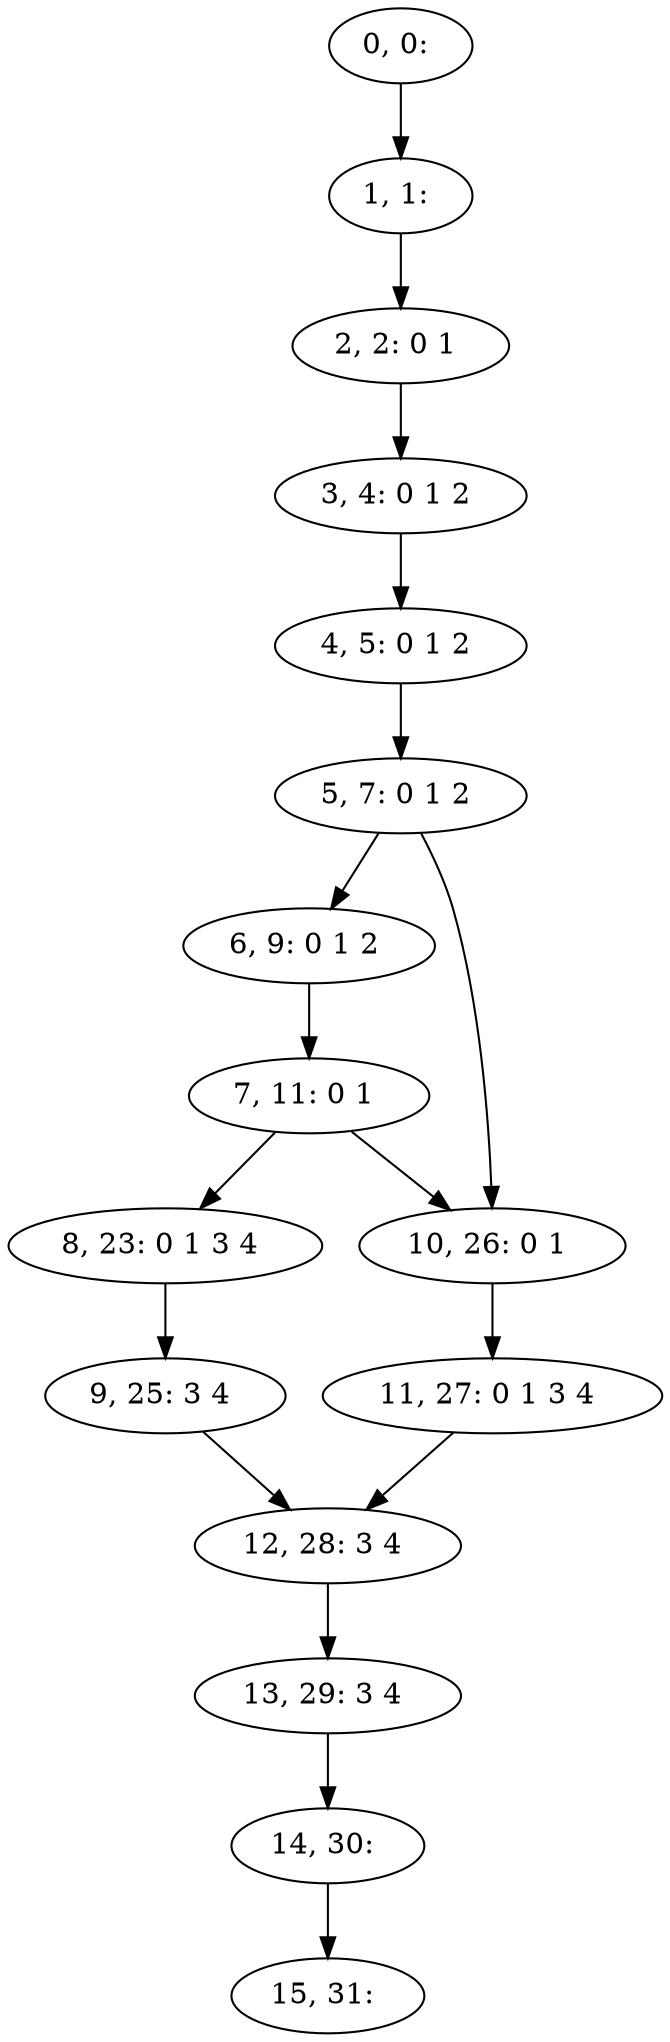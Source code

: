 digraph G {
0[label="0, 0: "];
1[label="1, 1: "];
2[label="2, 2: 0 1 "];
3[label="3, 4: 0 1 2 "];
4[label="4, 5: 0 1 2 "];
5[label="5, 7: 0 1 2 "];
6[label="6, 9: 0 1 2 "];
7[label="7, 11: 0 1 "];
8[label="8, 23: 0 1 3 4 "];
9[label="9, 25: 3 4 "];
10[label="10, 26: 0 1 "];
11[label="11, 27: 0 1 3 4 "];
12[label="12, 28: 3 4 "];
13[label="13, 29: 3 4 "];
14[label="14, 30: "];
15[label="15, 31: "];
0->1 ;
1->2 ;
2->3 ;
3->4 ;
4->5 ;
5->6 ;
5->10 ;
6->7 ;
7->8 ;
7->10 ;
8->9 ;
9->12 ;
10->11 ;
11->12 ;
12->13 ;
13->14 ;
14->15 ;
}
